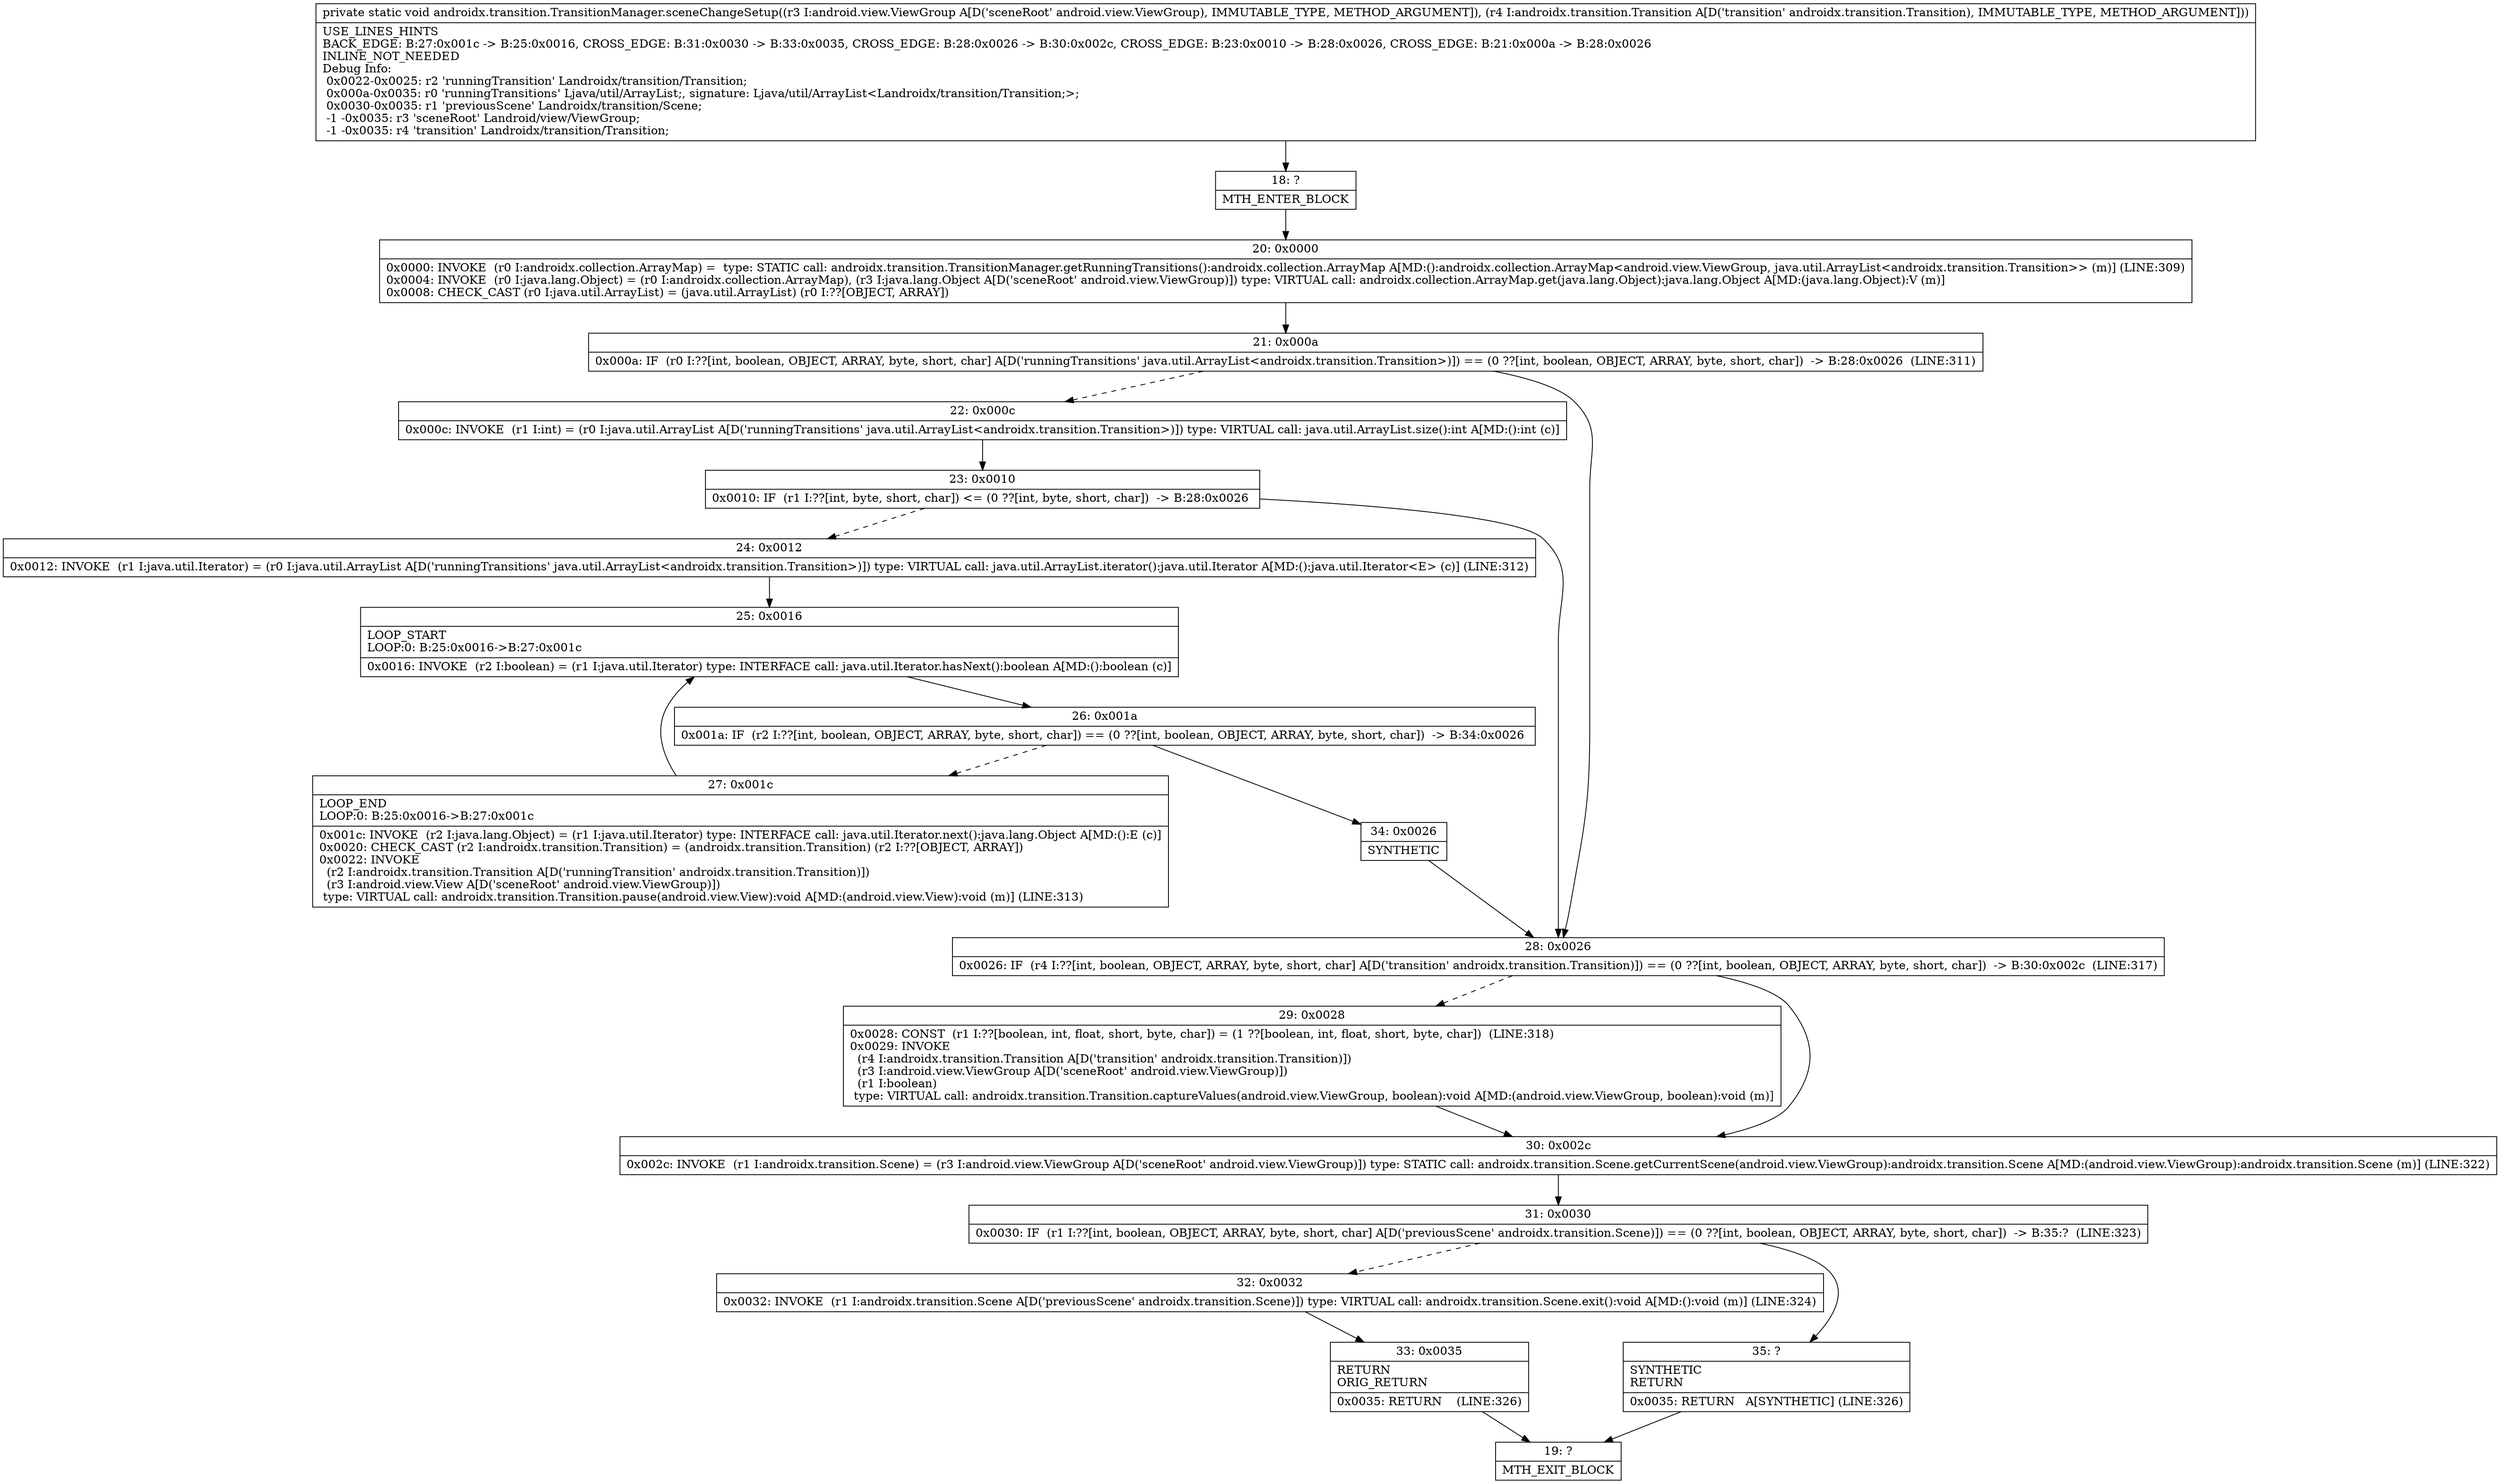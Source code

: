 digraph "CFG forandroidx.transition.TransitionManager.sceneChangeSetup(Landroid\/view\/ViewGroup;Landroidx\/transition\/Transition;)V" {
Node_18 [shape=record,label="{18\:\ ?|MTH_ENTER_BLOCK\l}"];
Node_20 [shape=record,label="{20\:\ 0x0000|0x0000: INVOKE  (r0 I:androidx.collection.ArrayMap) =  type: STATIC call: androidx.transition.TransitionManager.getRunningTransitions():androidx.collection.ArrayMap A[MD:():androidx.collection.ArrayMap\<android.view.ViewGroup, java.util.ArrayList\<androidx.transition.Transition\>\> (m)] (LINE:309)\l0x0004: INVOKE  (r0 I:java.lang.Object) = (r0 I:androidx.collection.ArrayMap), (r3 I:java.lang.Object A[D('sceneRoot' android.view.ViewGroup)]) type: VIRTUAL call: androidx.collection.ArrayMap.get(java.lang.Object):java.lang.Object A[MD:(java.lang.Object):V (m)]\l0x0008: CHECK_CAST (r0 I:java.util.ArrayList) = (java.util.ArrayList) (r0 I:??[OBJECT, ARRAY]) \l}"];
Node_21 [shape=record,label="{21\:\ 0x000a|0x000a: IF  (r0 I:??[int, boolean, OBJECT, ARRAY, byte, short, char] A[D('runningTransitions' java.util.ArrayList\<androidx.transition.Transition\>)]) == (0 ??[int, boolean, OBJECT, ARRAY, byte, short, char])  \-\> B:28:0x0026  (LINE:311)\l}"];
Node_22 [shape=record,label="{22\:\ 0x000c|0x000c: INVOKE  (r1 I:int) = (r0 I:java.util.ArrayList A[D('runningTransitions' java.util.ArrayList\<androidx.transition.Transition\>)]) type: VIRTUAL call: java.util.ArrayList.size():int A[MD:():int (c)]\l}"];
Node_23 [shape=record,label="{23\:\ 0x0010|0x0010: IF  (r1 I:??[int, byte, short, char]) \<= (0 ??[int, byte, short, char])  \-\> B:28:0x0026 \l}"];
Node_24 [shape=record,label="{24\:\ 0x0012|0x0012: INVOKE  (r1 I:java.util.Iterator) = (r0 I:java.util.ArrayList A[D('runningTransitions' java.util.ArrayList\<androidx.transition.Transition\>)]) type: VIRTUAL call: java.util.ArrayList.iterator():java.util.Iterator A[MD:():java.util.Iterator\<E\> (c)] (LINE:312)\l}"];
Node_25 [shape=record,label="{25\:\ 0x0016|LOOP_START\lLOOP:0: B:25:0x0016\-\>B:27:0x001c\l|0x0016: INVOKE  (r2 I:boolean) = (r1 I:java.util.Iterator) type: INTERFACE call: java.util.Iterator.hasNext():boolean A[MD:():boolean (c)]\l}"];
Node_26 [shape=record,label="{26\:\ 0x001a|0x001a: IF  (r2 I:??[int, boolean, OBJECT, ARRAY, byte, short, char]) == (0 ??[int, boolean, OBJECT, ARRAY, byte, short, char])  \-\> B:34:0x0026 \l}"];
Node_27 [shape=record,label="{27\:\ 0x001c|LOOP_END\lLOOP:0: B:25:0x0016\-\>B:27:0x001c\l|0x001c: INVOKE  (r2 I:java.lang.Object) = (r1 I:java.util.Iterator) type: INTERFACE call: java.util.Iterator.next():java.lang.Object A[MD:():E (c)]\l0x0020: CHECK_CAST (r2 I:androidx.transition.Transition) = (androidx.transition.Transition) (r2 I:??[OBJECT, ARRAY]) \l0x0022: INVOKE  \l  (r2 I:androidx.transition.Transition A[D('runningTransition' androidx.transition.Transition)])\l  (r3 I:android.view.View A[D('sceneRoot' android.view.ViewGroup)])\l type: VIRTUAL call: androidx.transition.Transition.pause(android.view.View):void A[MD:(android.view.View):void (m)] (LINE:313)\l}"];
Node_34 [shape=record,label="{34\:\ 0x0026|SYNTHETIC\l}"];
Node_28 [shape=record,label="{28\:\ 0x0026|0x0026: IF  (r4 I:??[int, boolean, OBJECT, ARRAY, byte, short, char] A[D('transition' androidx.transition.Transition)]) == (0 ??[int, boolean, OBJECT, ARRAY, byte, short, char])  \-\> B:30:0x002c  (LINE:317)\l}"];
Node_29 [shape=record,label="{29\:\ 0x0028|0x0028: CONST  (r1 I:??[boolean, int, float, short, byte, char]) = (1 ??[boolean, int, float, short, byte, char])  (LINE:318)\l0x0029: INVOKE  \l  (r4 I:androidx.transition.Transition A[D('transition' androidx.transition.Transition)])\l  (r3 I:android.view.ViewGroup A[D('sceneRoot' android.view.ViewGroup)])\l  (r1 I:boolean)\l type: VIRTUAL call: androidx.transition.Transition.captureValues(android.view.ViewGroup, boolean):void A[MD:(android.view.ViewGroup, boolean):void (m)]\l}"];
Node_30 [shape=record,label="{30\:\ 0x002c|0x002c: INVOKE  (r1 I:androidx.transition.Scene) = (r3 I:android.view.ViewGroup A[D('sceneRoot' android.view.ViewGroup)]) type: STATIC call: androidx.transition.Scene.getCurrentScene(android.view.ViewGroup):androidx.transition.Scene A[MD:(android.view.ViewGroup):androidx.transition.Scene (m)] (LINE:322)\l}"];
Node_31 [shape=record,label="{31\:\ 0x0030|0x0030: IF  (r1 I:??[int, boolean, OBJECT, ARRAY, byte, short, char] A[D('previousScene' androidx.transition.Scene)]) == (0 ??[int, boolean, OBJECT, ARRAY, byte, short, char])  \-\> B:35:?  (LINE:323)\l}"];
Node_32 [shape=record,label="{32\:\ 0x0032|0x0032: INVOKE  (r1 I:androidx.transition.Scene A[D('previousScene' androidx.transition.Scene)]) type: VIRTUAL call: androidx.transition.Scene.exit():void A[MD:():void (m)] (LINE:324)\l}"];
Node_33 [shape=record,label="{33\:\ 0x0035|RETURN\lORIG_RETURN\l|0x0035: RETURN    (LINE:326)\l}"];
Node_19 [shape=record,label="{19\:\ ?|MTH_EXIT_BLOCK\l}"];
Node_35 [shape=record,label="{35\:\ ?|SYNTHETIC\lRETURN\l|0x0035: RETURN   A[SYNTHETIC] (LINE:326)\l}"];
MethodNode[shape=record,label="{private static void androidx.transition.TransitionManager.sceneChangeSetup((r3 I:android.view.ViewGroup A[D('sceneRoot' android.view.ViewGroup), IMMUTABLE_TYPE, METHOD_ARGUMENT]), (r4 I:androidx.transition.Transition A[D('transition' androidx.transition.Transition), IMMUTABLE_TYPE, METHOD_ARGUMENT]))  | USE_LINES_HINTS\lBACK_EDGE: B:27:0x001c \-\> B:25:0x0016, CROSS_EDGE: B:31:0x0030 \-\> B:33:0x0035, CROSS_EDGE: B:28:0x0026 \-\> B:30:0x002c, CROSS_EDGE: B:23:0x0010 \-\> B:28:0x0026, CROSS_EDGE: B:21:0x000a \-\> B:28:0x0026\lINLINE_NOT_NEEDED\lDebug Info:\l  0x0022\-0x0025: r2 'runningTransition' Landroidx\/transition\/Transition;\l  0x000a\-0x0035: r0 'runningTransitions' Ljava\/util\/ArrayList;, signature: Ljava\/util\/ArrayList\<Landroidx\/transition\/Transition;\>;\l  0x0030\-0x0035: r1 'previousScene' Landroidx\/transition\/Scene;\l  \-1 \-0x0035: r3 'sceneRoot' Landroid\/view\/ViewGroup;\l  \-1 \-0x0035: r4 'transition' Landroidx\/transition\/Transition;\l}"];
MethodNode -> Node_18;Node_18 -> Node_20;
Node_20 -> Node_21;
Node_21 -> Node_22[style=dashed];
Node_21 -> Node_28;
Node_22 -> Node_23;
Node_23 -> Node_24[style=dashed];
Node_23 -> Node_28;
Node_24 -> Node_25;
Node_25 -> Node_26;
Node_26 -> Node_27[style=dashed];
Node_26 -> Node_34;
Node_27 -> Node_25;
Node_34 -> Node_28;
Node_28 -> Node_29[style=dashed];
Node_28 -> Node_30;
Node_29 -> Node_30;
Node_30 -> Node_31;
Node_31 -> Node_32[style=dashed];
Node_31 -> Node_35;
Node_32 -> Node_33;
Node_33 -> Node_19;
Node_35 -> Node_19;
}

